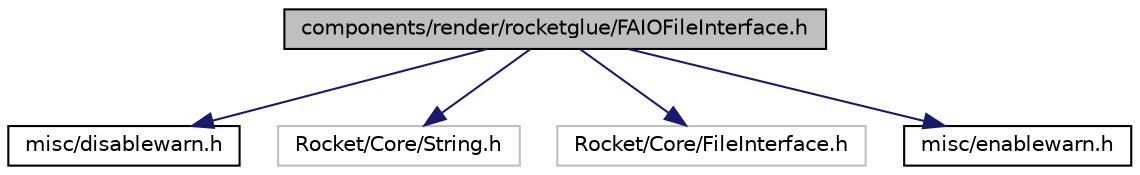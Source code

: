 digraph G
{
  edge [fontname="Helvetica",fontsize="10",labelfontname="Helvetica",labelfontsize="10"];
  node [fontname="Helvetica",fontsize="10",shape=record];
  Node1 [label="components/render/rocketglue/FAIOFileInterface.h",height=0.2,width=0.4,color="black", fillcolor="grey75", style="filled" fontcolor="black"];
  Node1 -> Node2 [color="midnightblue",fontsize="10",style="solid",fontname="Helvetica"];
  Node2 [label="misc/disablewarn.h",height=0.2,width=0.4,color="black", fillcolor="white", style="filled",URL="$disablewarn_8h.html"];
  Node1 -> Node3 [color="midnightblue",fontsize="10",style="solid",fontname="Helvetica"];
  Node3 [label="Rocket/Core/String.h",height=0.2,width=0.4,color="grey75", fillcolor="white", style="filled"];
  Node1 -> Node4 [color="midnightblue",fontsize="10",style="solid",fontname="Helvetica"];
  Node4 [label="Rocket/Core/FileInterface.h",height=0.2,width=0.4,color="grey75", fillcolor="white", style="filled"];
  Node1 -> Node5 [color="midnightblue",fontsize="10",style="solid",fontname="Helvetica"];
  Node5 [label="misc/enablewarn.h",height=0.2,width=0.4,color="black", fillcolor="white", style="filled",URL="$enablewarn_8h.html"];
}

